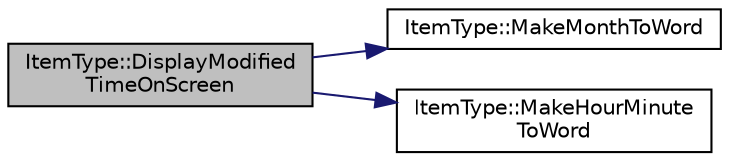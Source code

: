 digraph "ItemType::DisplayModifiedTimeOnScreen"
{
 // LATEX_PDF_SIZE
  edge [fontname="Helvetica",fontsize="10",labelfontname="Helvetica",labelfontsize="10"];
  node [fontname="Helvetica",fontsize="10",shape=record];
  rankdir="LR";
  Node35 [label="ItemType::DisplayModified\lTimeOnScreen",height=0.2,width=0.4,color="black", fillcolor="grey75", style="filled", fontcolor="black",tooltip="Display Item Modified Time on screen."];
  Node35 -> Node36 [color="midnightblue",fontsize="10",style="solid",fontname="Helvetica"];
  Node36 [label="ItemType::MakeMonthToWord",height=0.2,width=0.4,color="black", fillcolor="white", style="filled",URL="$class_item_type.html#a78b1b6a0b65a5c9e5e744ac70c0d57a1",tooltip="generate Month \"mm\" to word"];
  Node35 -> Node37 [color="midnightblue",fontsize="10",style="solid",fontname="Helvetica"];
  Node37 [label="ItemType::MakeHourMinute\lToWord",height=0.2,width=0.4,color="black", fillcolor="white", style="filled",URL="$class_item_type.html#a8bb2fb38a8263d044aeae28c411492ce",tooltip="generate hour,minute \"hhmm\" to Am,Pm(return)"];
}
